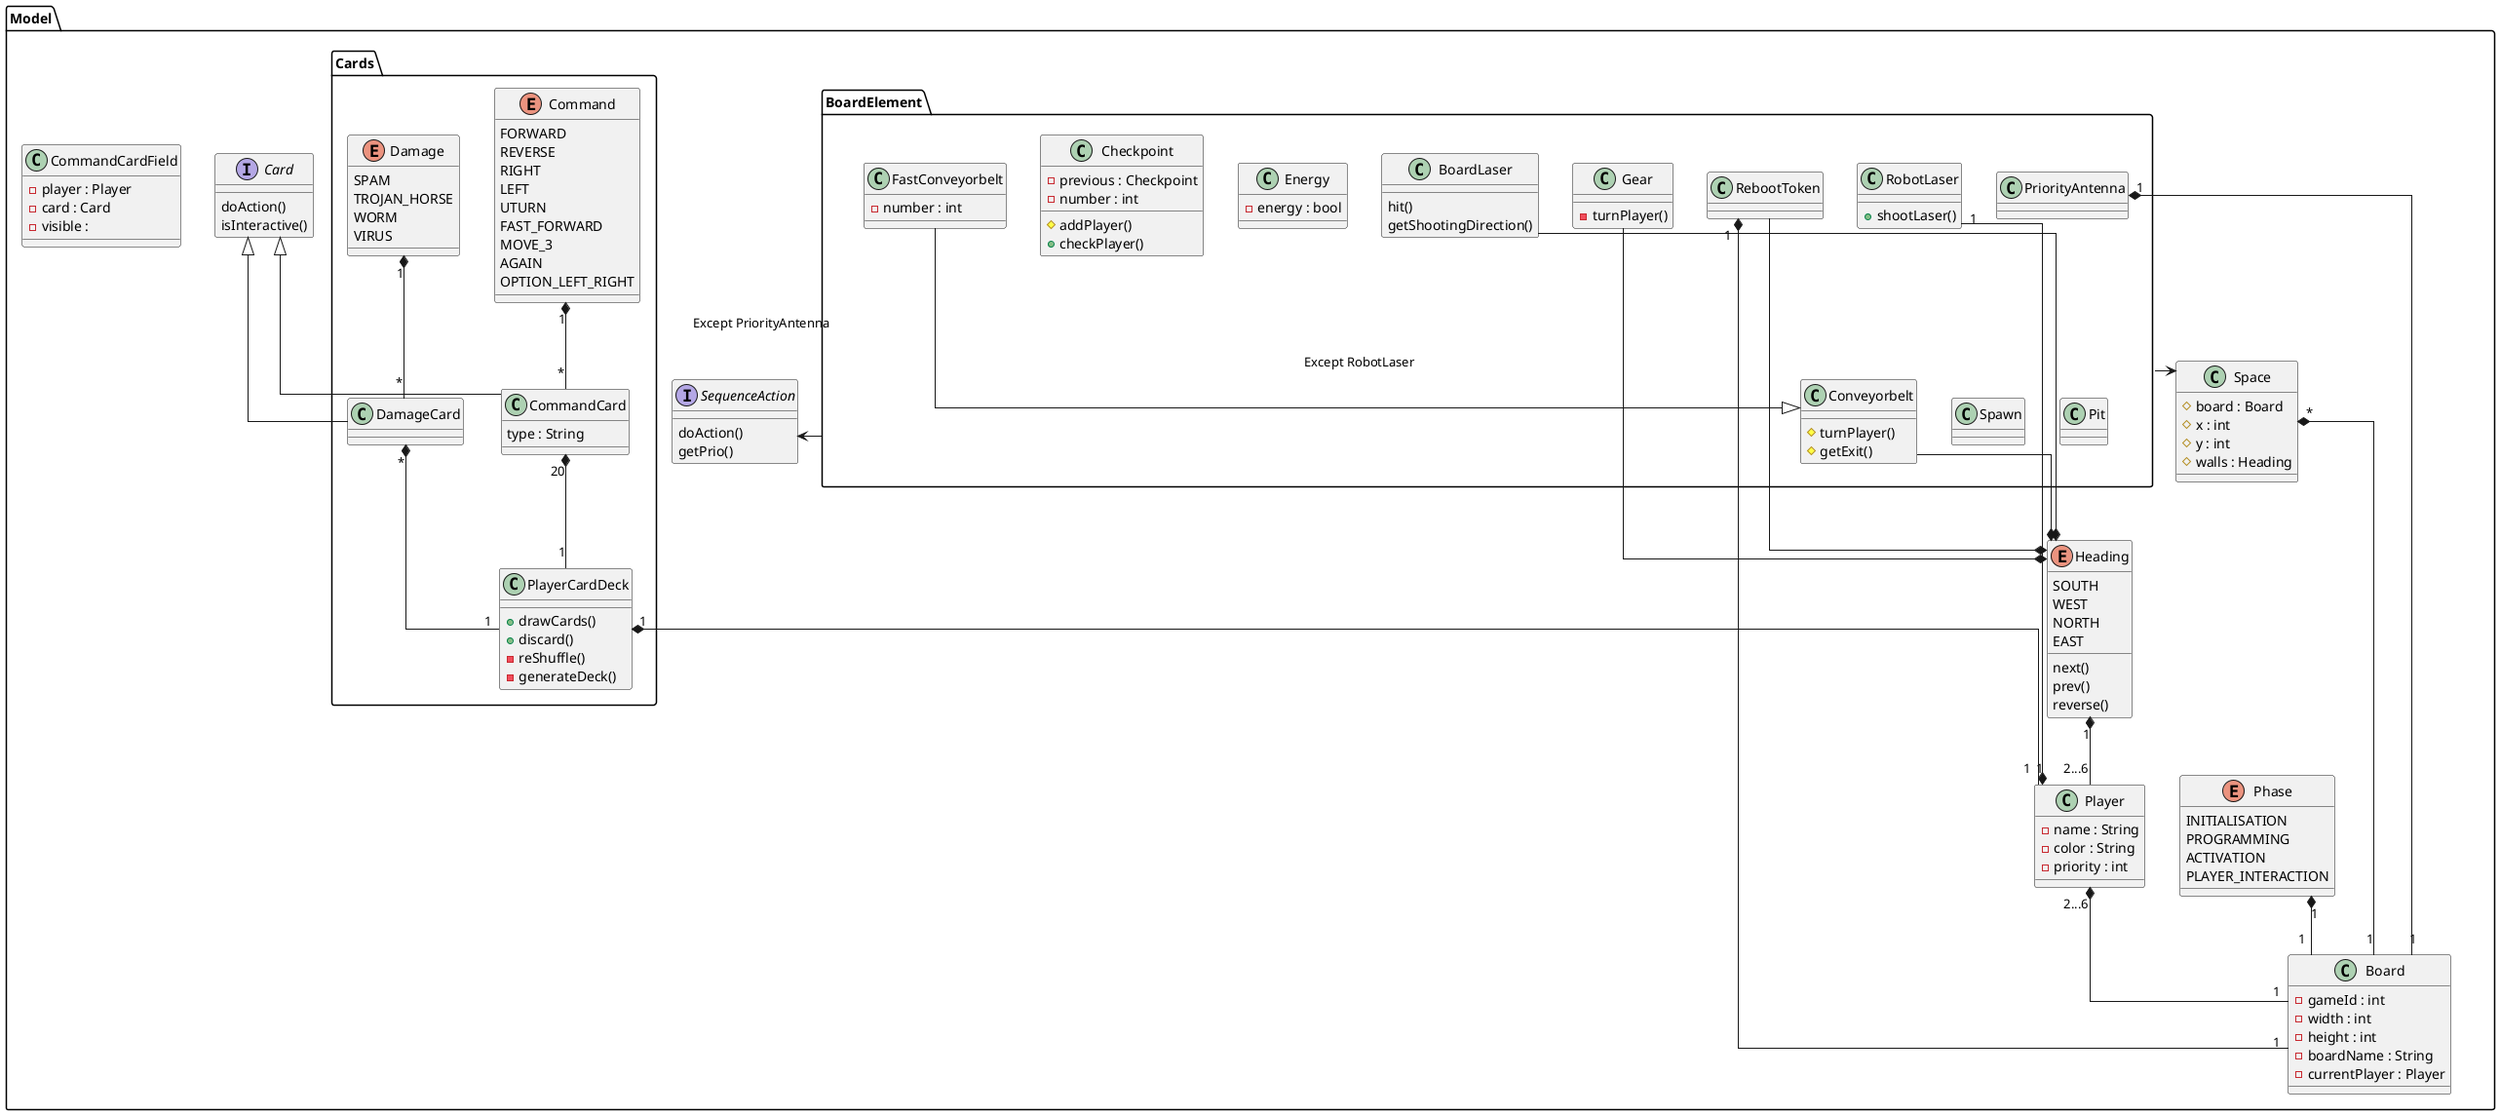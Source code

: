 @startuml
skinparam linetype ortho

package "Model"{
enum Heading {
  SOUTH
  WEST
  NORTH
  EAST
  next()
  prev()
  reverse()
}

enum Phase {
  INITIALISATION
  PROGRAMMING
  ACTIVATION
  PLAYER_INTERACTION
}
package "Cards" {
enum Command {
  FORWARD
  REVERSE
  RIGHT
  LEFT
  UTURN
  FAST_FORWARD
  MOVE_3
  AGAIN
  OPTION_LEFT_RIGHT
}

enum Damage {
  SPAM
  TROJAN_HORSE
  WORM
  VIRUS
}
}



interface Card {
  doAction()
  isInteractive()
}

interface SequenceAction {
  doAction()
  getPrio()
}




class Player {
  - name : String
  - color : String
  - priority : int
}

class Board {
  - gameId : int
  - width : int
  - height : int
  - boardName : String
  - currentPlayer : Player
}
package "Cards" {
class PlayerCardDeck {
  + drawCards()
  + discard()
  - reShuffle()
  - generateDeck()
}


class CommandCard {
  type : String
}

class DamageCard {

}
}

class Space {
  # board : Board
  # x : int
  # y : int
  # walls : Heading
}

package "BoardElement"{
class BoardLaser {
  hit()
  getShootingDirection()
}

class Checkpoint {
  - previous : Checkpoint
  - number : int
  # addPlayer()
  + checkPlayer()
}

class Conveyorbelt {
  # turnPlayer()
  # getExit()
}

class FastConveyorbelt {
  - number : int
}

class Energy {
  - energy : bool
}

class Gear {
  - turnPlayer()
}

class RobotLaser {
  + shootLaser()
}

class Spawn

class Pit

class PriorityAntenna

class RebootToken
}

"BoardElement" --> Space : Except RobotLaser
"BoardElement" --> SequenceAction : Except PriorityAntenna

FastConveyorbelt --|> Conveyorbelt

class CommandCardField {
  - player : Player
  - card : Card
  - visible :
}

Gear --* Heading
Conveyorbelt --* Heading
BoardLaser --* Heading
RobotLaser "1" --* "1" Player
RebootToken --* Heading



Card <|-- CommandCard
Card <|-- DamageCard

PriorityAntenna "1" *-- "1" Board
RebootToken "1" *-- "1" Board
Space "*" *-- "1" Board
Player "2...6" *-- "1" Board
Heading "1" *-- "2...6" Player
Damage "1" *-- "*" DamageCard
Command "1" *-- "*" CommandCard
Phase "1" *-- "1" Board
PlayerCardDeck "1" *-- "1" Player
CommandCard "20" *-- "1" PlayerCardDeck
DamageCard "*" *-- "1" PlayerCardDeck
}
@enduml